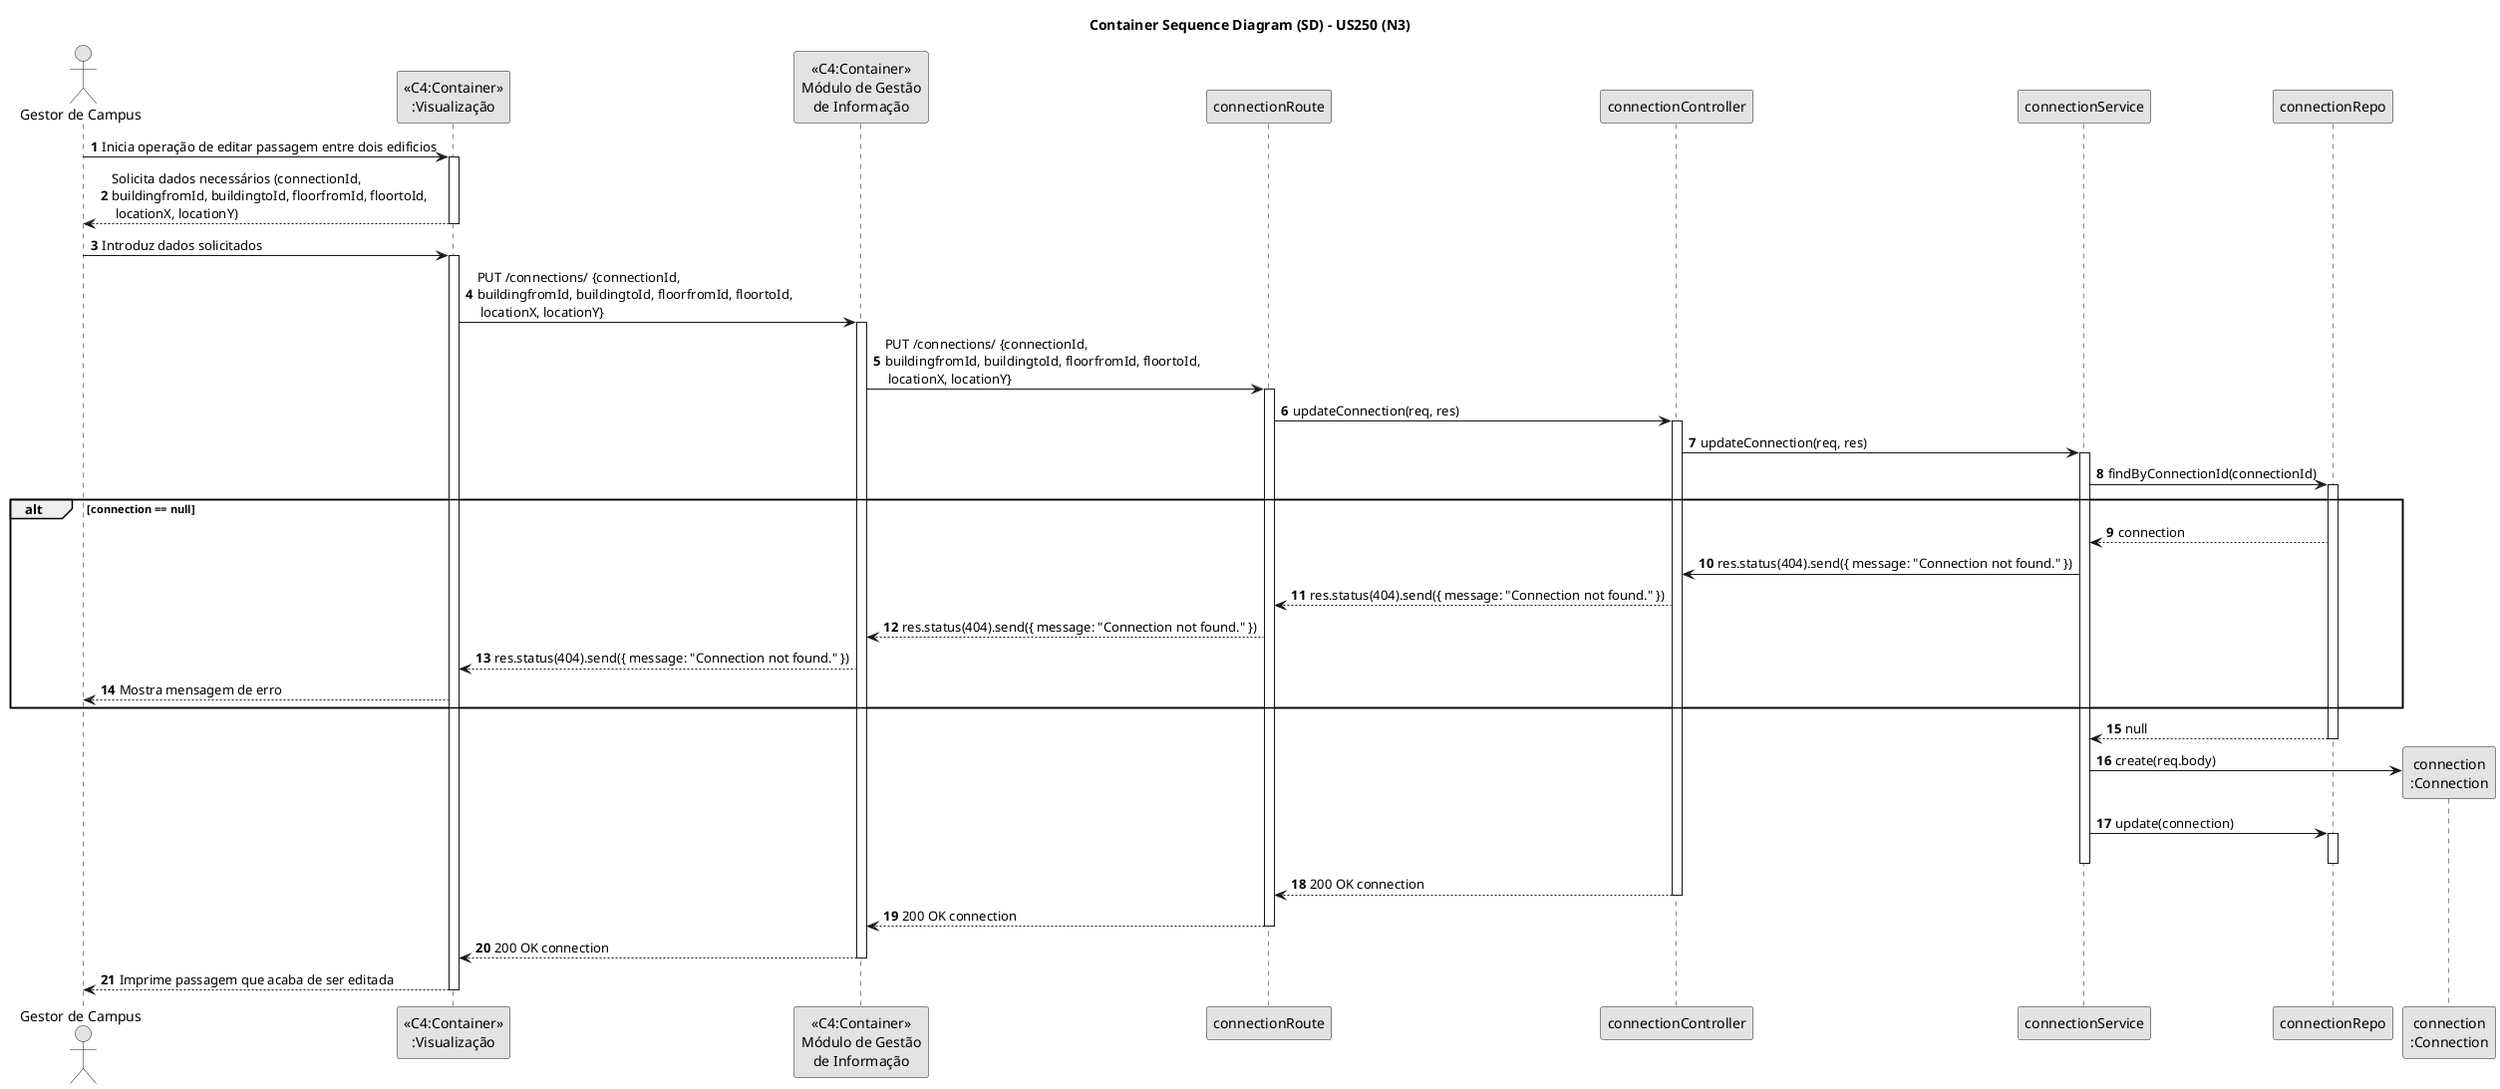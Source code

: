 @startuml
skinparam monochrome true
skinparam packageStyle rectangle
skinparam shadowing false

title Container Sequence Diagram (SD) - US250 (N3)

autonumber

actor "Gestor de Campus"

"Gestor de Campus" -> "<<C4:Container>>\n:Visualização": Inicia operação de editar passagem entre dois edificios
activate "<<C4:Container>>\n:Visualização"
"<<C4:Container>>\n:Visualização" --> "Gestor de Campus": Solicita dados necessários (connectionId,\nbuildingfromId, buildingtoId, floorfromId, floortoId,\n locationX, locationY)
deactivate "<<C4:Container>>\n:Visualização"

"Gestor de Campus" -> "<<C4:Container>>\n:Visualização": Introduz dados solicitados
activate "<<C4:Container>>\n:Visualização"
"<<C4:Container>>\n:Visualização" -> "<<C4:Container>>\nMódulo de Gestão\nde Informação": PUT /connections/ {connectionId,\nbuildingfromId, buildingtoId, floorfromId, floortoId,\n locationX, locationY}

activate "<<C4:Container>>\nMódulo de Gestão\nde Informação"
"<<C4:Container>>\nMódulo de Gestão\nde Informação" -> connectionRoute: PUT /connections/ {connectionId,\nbuildingfromId, buildingtoId, floorfromId, floortoId,\n locationX, locationY}
activate connectionRoute
connectionRoute -> connectionController: updateConnection(req, res)
activate connectionController
connectionController -> connectionService: updateConnection(req, res)

activate connectionService
connectionService -> connectionRepo: findByConnectionId(connectionId)
activate connectionRepo
alt connection == null
connectionRepo --> connectionService: connection
connectionService -> connectionController: res.status(404).send({ message: "Connection not found." })
connectionController --> connectionRoute: res.status(404).send({ message: "Connection not found." })
connectionRoute --> "<<C4:Container>>\nMódulo de Gestão\nde Informação": res.status(404).send({ message: "Connection not found." })
"<<C4:Container>>\nMódulo de Gestão\nde Informação" --> "<<C4:Container>>\n:Visualização": res.status(404).send({ message: "Connection not found." })
"<<C4:Container>>\n:Visualização" --> "Gestor de Campus": Mostra mensagem de erro

end
connectionRepo --> connectionService: null
deactivate connectionRepo
connectionService -> "connection\n:Connection"**: create(req.body)
connectionService -> connectionRepo: update(connection)
activate connectionRepo
deactivate connectionRepo
deactivate connectionService
connectionController --> connectionRoute : 200 OK connection
deactivate connectionController
connectionRoute --> "<<C4:Container>>\nMódulo de Gestão\nde Informação" : 200 OK connection
deactivate connectionRoute
"<<C4:Container>>\nMódulo de Gestão\nde Informação" --> "<<C4:Container>>\n:Visualização": 200 OK connection
deactivate "<<C4:Container>>\nMódulo de Gestão\nde Informação"
"Gestor de Campus" <-- "<<C4:Container>>\n:Visualização": Imprime passagem que acaba de ser editada
deactivate "<<C4:Container>>\n:Visualização"

@enduml